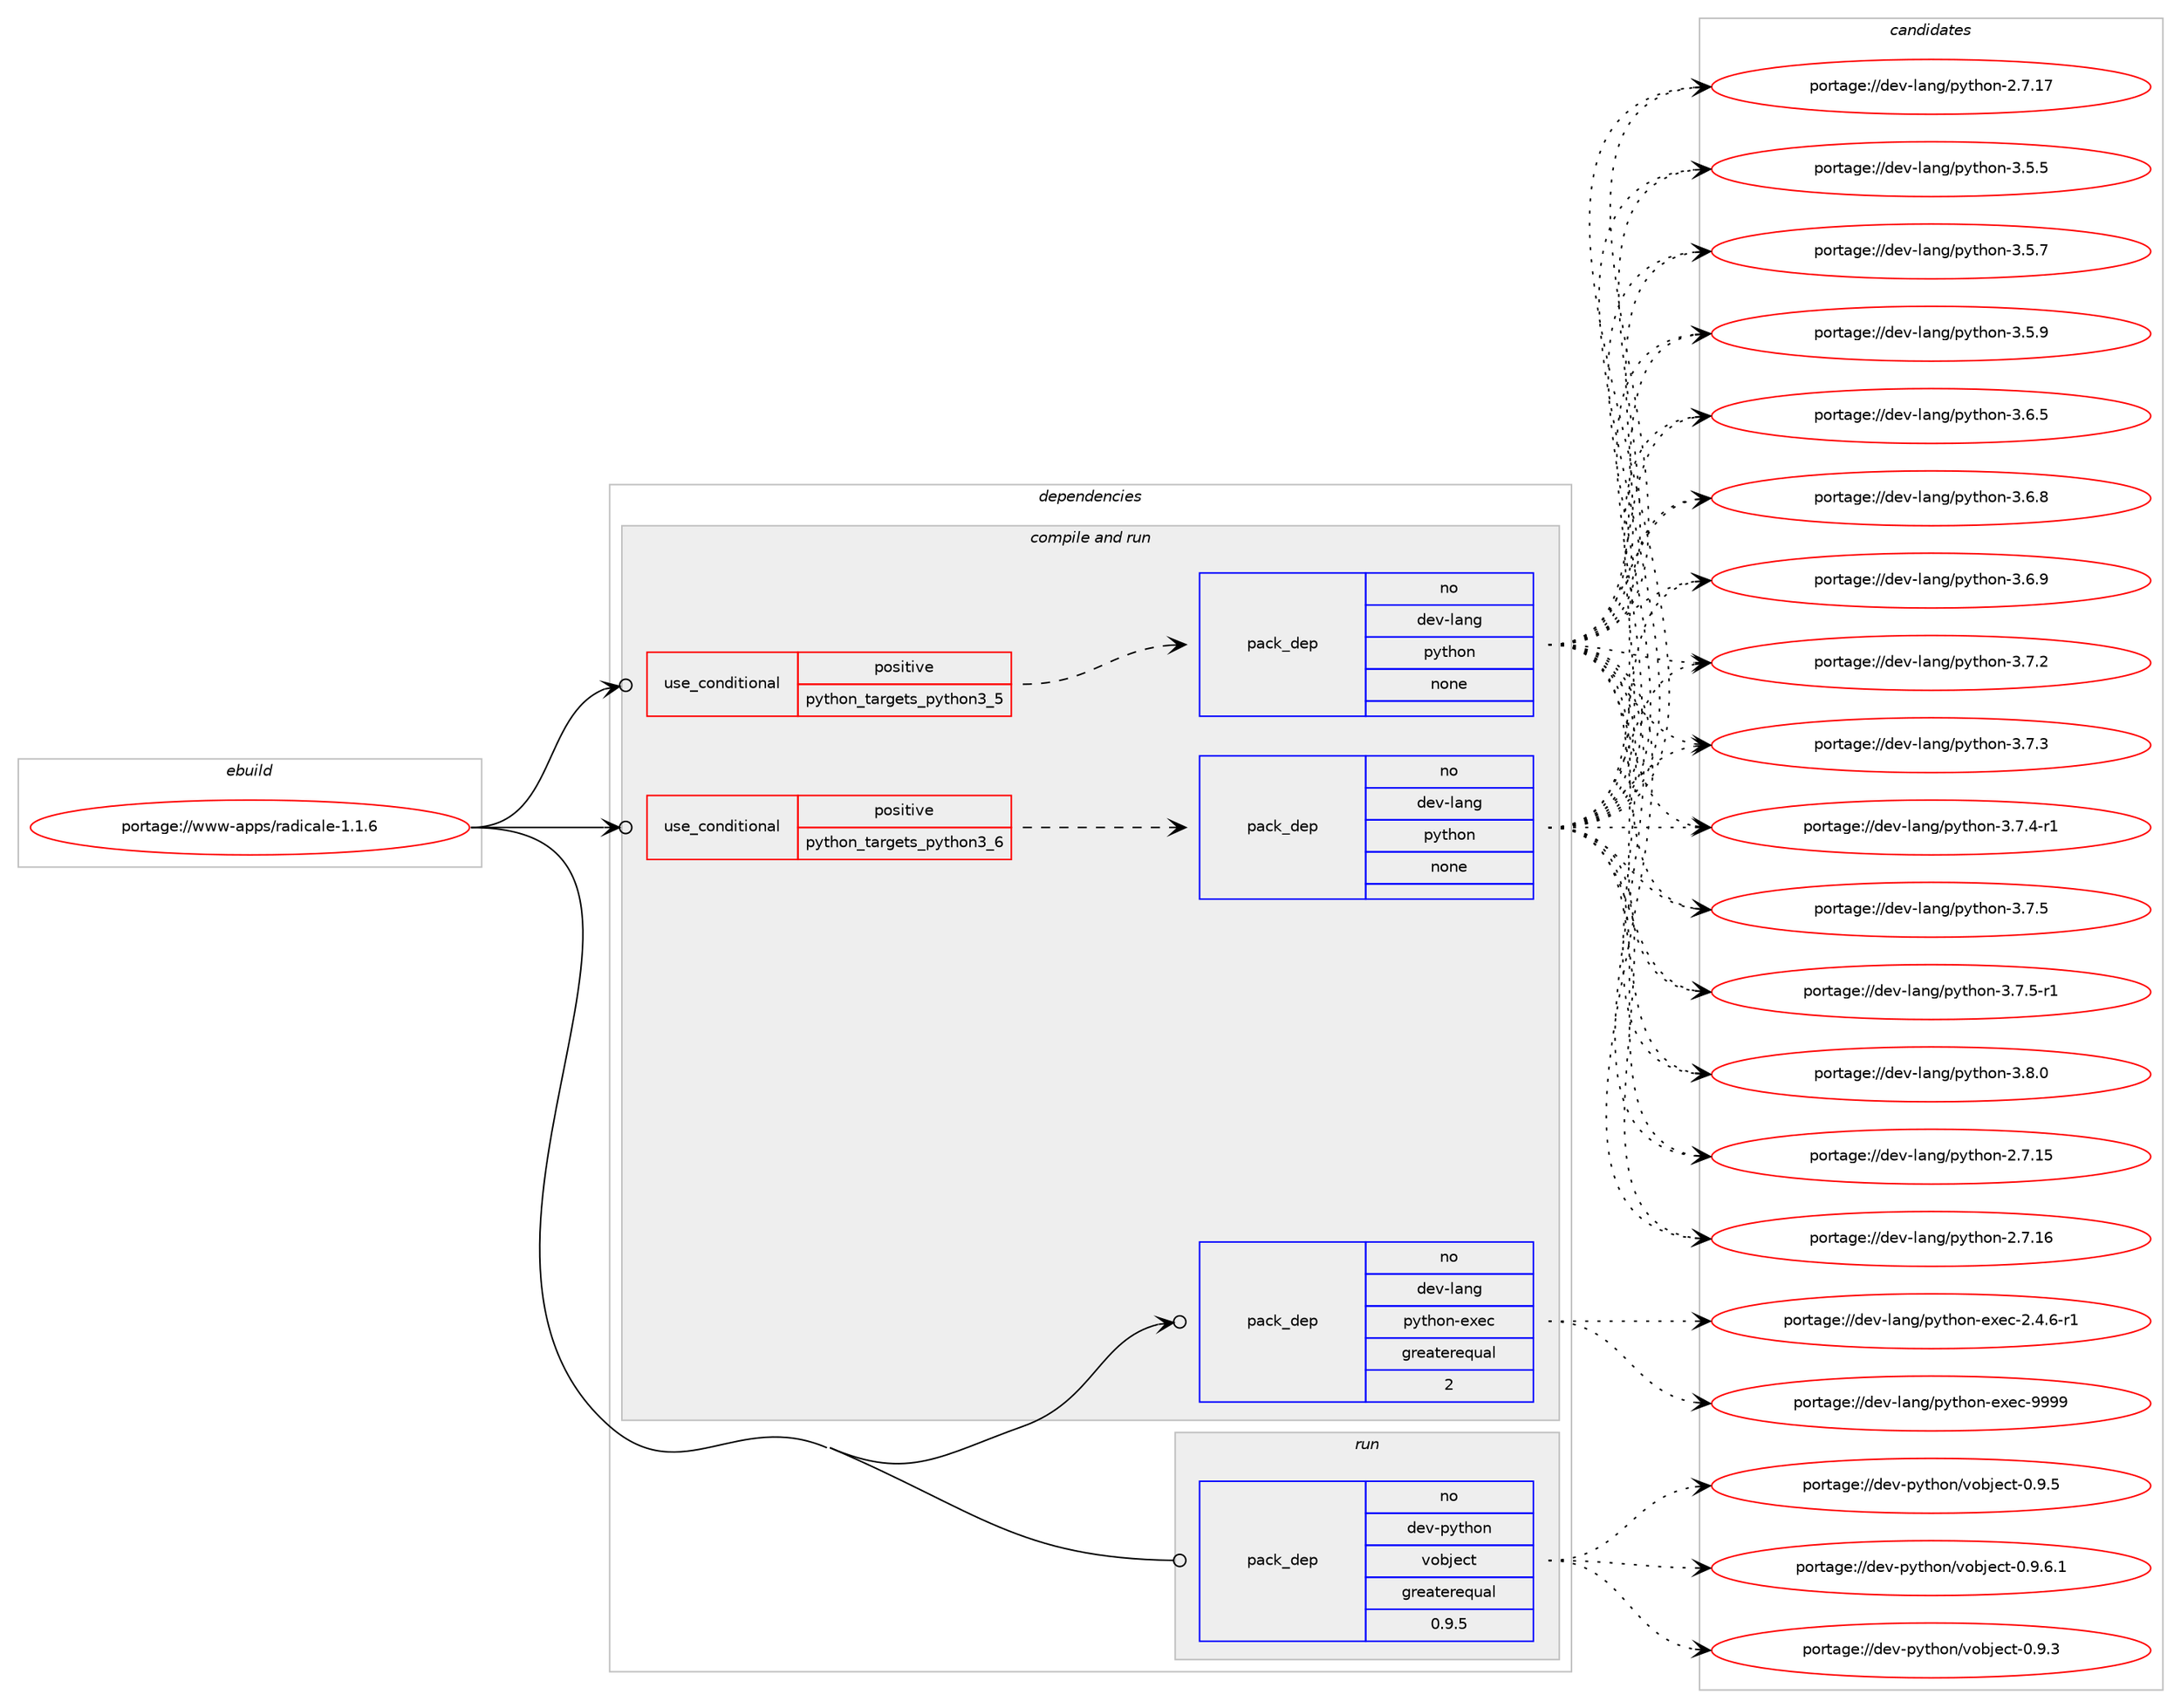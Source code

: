 digraph prolog {

# *************
# Graph options
# *************

newrank=true;
concentrate=true;
compound=true;
graph [rankdir=LR,fontname=Helvetica,fontsize=10,ranksep=1.5];#, ranksep=2.5, nodesep=0.2];
edge  [arrowhead=vee];
node  [fontname=Helvetica,fontsize=10];

# **********
# The ebuild
# **********

subgraph cluster_leftcol {
color=gray;
rank=same;
label=<<i>ebuild</i>>;
id [label="portage://www-apps/radicale-1.1.6", color=red, width=4, href="../www-apps/radicale-1.1.6.svg"];
}

# ****************
# The dependencies
# ****************

subgraph cluster_midcol {
color=gray;
label=<<i>dependencies</i>>;
subgraph cluster_compile {
fillcolor="#eeeeee";
style=filled;
label=<<i>compile</i>>;
}
subgraph cluster_compileandrun {
fillcolor="#eeeeee";
style=filled;
label=<<i>compile and run</i>>;
subgraph cond105768 {
dependency439459 [label=<<TABLE BORDER="0" CELLBORDER="1" CELLSPACING="0" CELLPADDING="4"><TR><TD ROWSPAN="3" CELLPADDING="10">use_conditional</TD></TR><TR><TD>positive</TD></TR><TR><TD>python_targets_python3_5</TD></TR></TABLE>>, shape=none, color=red];
subgraph pack325905 {
dependency439460 [label=<<TABLE BORDER="0" CELLBORDER="1" CELLSPACING="0" CELLPADDING="4" WIDTH="220"><TR><TD ROWSPAN="6" CELLPADDING="30">pack_dep</TD></TR><TR><TD WIDTH="110">no</TD></TR><TR><TD>dev-lang</TD></TR><TR><TD>python</TD></TR><TR><TD>none</TD></TR><TR><TD></TD></TR></TABLE>>, shape=none, color=blue];
}
dependency439459:e -> dependency439460:w [weight=20,style="dashed",arrowhead="vee"];
}
id:e -> dependency439459:w [weight=20,style="solid",arrowhead="odotvee"];
subgraph cond105769 {
dependency439461 [label=<<TABLE BORDER="0" CELLBORDER="1" CELLSPACING="0" CELLPADDING="4"><TR><TD ROWSPAN="3" CELLPADDING="10">use_conditional</TD></TR><TR><TD>positive</TD></TR><TR><TD>python_targets_python3_6</TD></TR></TABLE>>, shape=none, color=red];
subgraph pack325906 {
dependency439462 [label=<<TABLE BORDER="0" CELLBORDER="1" CELLSPACING="0" CELLPADDING="4" WIDTH="220"><TR><TD ROWSPAN="6" CELLPADDING="30">pack_dep</TD></TR><TR><TD WIDTH="110">no</TD></TR><TR><TD>dev-lang</TD></TR><TR><TD>python</TD></TR><TR><TD>none</TD></TR><TR><TD></TD></TR></TABLE>>, shape=none, color=blue];
}
dependency439461:e -> dependency439462:w [weight=20,style="dashed",arrowhead="vee"];
}
id:e -> dependency439461:w [weight=20,style="solid",arrowhead="odotvee"];
subgraph pack325907 {
dependency439463 [label=<<TABLE BORDER="0" CELLBORDER="1" CELLSPACING="0" CELLPADDING="4" WIDTH="220"><TR><TD ROWSPAN="6" CELLPADDING="30">pack_dep</TD></TR><TR><TD WIDTH="110">no</TD></TR><TR><TD>dev-lang</TD></TR><TR><TD>python-exec</TD></TR><TR><TD>greaterequal</TD></TR><TR><TD>2</TD></TR></TABLE>>, shape=none, color=blue];
}
id:e -> dependency439463:w [weight=20,style="solid",arrowhead="odotvee"];
}
subgraph cluster_run {
fillcolor="#eeeeee";
style=filled;
label=<<i>run</i>>;
subgraph pack325908 {
dependency439464 [label=<<TABLE BORDER="0" CELLBORDER="1" CELLSPACING="0" CELLPADDING="4" WIDTH="220"><TR><TD ROWSPAN="6" CELLPADDING="30">pack_dep</TD></TR><TR><TD WIDTH="110">no</TD></TR><TR><TD>dev-python</TD></TR><TR><TD>vobject</TD></TR><TR><TD>greaterequal</TD></TR><TR><TD>0.9.5</TD></TR></TABLE>>, shape=none, color=blue];
}
id:e -> dependency439464:w [weight=20,style="solid",arrowhead="odot"];
}
}

# **************
# The candidates
# **************

subgraph cluster_choices {
rank=same;
color=gray;
label=<<i>candidates</i>>;

subgraph choice325905 {
color=black;
nodesep=1;
choiceportage10010111845108971101034711212111610411111045504655464953 [label="portage://dev-lang/python-2.7.15", color=red, width=4,href="../dev-lang/python-2.7.15.svg"];
choiceportage10010111845108971101034711212111610411111045504655464954 [label="portage://dev-lang/python-2.7.16", color=red, width=4,href="../dev-lang/python-2.7.16.svg"];
choiceportage10010111845108971101034711212111610411111045504655464955 [label="portage://dev-lang/python-2.7.17", color=red, width=4,href="../dev-lang/python-2.7.17.svg"];
choiceportage100101118451089711010347112121116104111110455146534653 [label="portage://dev-lang/python-3.5.5", color=red, width=4,href="../dev-lang/python-3.5.5.svg"];
choiceportage100101118451089711010347112121116104111110455146534655 [label="portage://dev-lang/python-3.5.7", color=red, width=4,href="../dev-lang/python-3.5.7.svg"];
choiceportage100101118451089711010347112121116104111110455146534657 [label="portage://dev-lang/python-3.5.9", color=red, width=4,href="../dev-lang/python-3.5.9.svg"];
choiceportage100101118451089711010347112121116104111110455146544653 [label="portage://dev-lang/python-3.6.5", color=red, width=4,href="../dev-lang/python-3.6.5.svg"];
choiceportage100101118451089711010347112121116104111110455146544656 [label="portage://dev-lang/python-3.6.8", color=red, width=4,href="../dev-lang/python-3.6.8.svg"];
choiceportage100101118451089711010347112121116104111110455146544657 [label="portage://dev-lang/python-3.6.9", color=red, width=4,href="../dev-lang/python-3.6.9.svg"];
choiceportage100101118451089711010347112121116104111110455146554650 [label="portage://dev-lang/python-3.7.2", color=red, width=4,href="../dev-lang/python-3.7.2.svg"];
choiceportage100101118451089711010347112121116104111110455146554651 [label="portage://dev-lang/python-3.7.3", color=red, width=4,href="../dev-lang/python-3.7.3.svg"];
choiceportage1001011184510897110103471121211161041111104551465546524511449 [label="portage://dev-lang/python-3.7.4-r1", color=red, width=4,href="../dev-lang/python-3.7.4-r1.svg"];
choiceportage100101118451089711010347112121116104111110455146554653 [label="portage://dev-lang/python-3.7.5", color=red, width=4,href="../dev-lang/python-3.7.5.svg"];
choiceportage1001011184510897110103471121211161041111104551465546534511449 [label="portage://dev-lang/python-3.7.5-r1", color=red, width=4,href="../dev-lang/python-3.7.5-r1.svg"];
choiceportage100101118451089711010347112121116104111110455146564648 [label="portage://dev-lang/python-3.8.0", color=red, width=4,href="../dev-lang/python-3.8.0.svg"];
dependency439460:e -> choiceportage10010111845108971101034711212111610411111045504655464953:w [style=dotted,weight="100"];
dependency439460:e -> choiceportage10010111845108971101034711212111610411111045504655464954:w [style=dotted,weight="100"];
dependency439460:e -> choiceportage10010111845108971101034711212111610411111045504655464955:w [style=dotted,weight="100"];
dependency439460:e -> choiceportage100101118451089711010347112121116104111110455146534653:w [style=dotted,weight="100"];
dependency439460:e -> choiceportage100101118451089711010347112121116104111110455146534655:w [style=dotted,weight="100"];
dependency439460:e -> choiceportage100101118451089711010347112121116104111110455146534657:w [style=dotted,weight="100"];
dependency439460:e -> choiceportage100101118451089711010347112121116104111110455146544653:w [style=dotted,weight="100"];
dependency439460:e -> choiceportage100101118451089711010347112121116104111110455146544656:w [style=dotted,weight="100"];
dependency439460:e -> choiceportage100101118451089711010347112121116104111110455146544657:w [style=dotted,weight="100"];
dependency439460:e -> choiceportage100101118451089711010347112121116104111110455146554650:w [style=dotted,weight="100"];
dependency439460:e -> choiceportage100101118451089711010347112121116104111110455146554651:w [style=dotted,weight="100"];
dependency439460:e -> choiceportage1001011184510897110103471121211161041111104551465546524511449:w [style=dotted,weight="100"];
dependency439460:e -> choiceportage100101118451089711010347112121116104111110455146554653:w [style=dotted,weight="100"];
dependency439460:e -> choiceportage1001011184510897110103471121211161041111104551465546534511449:w [style=dotted,weight="100"];
dependency439460:e -> choiceportage100101118451089711010347112121116104111110455146564648:w [style=dotted,weight="100"];
}
subgraph choice325906 {
color=black;
nodesep=1;
choiceportage10010111845108971101034711212111610411111045504655464953 [label="portage://dev-lang/python-2.7.15", color=red, width=4,href="../dev-lang/python-2.7.15.svg"];
choiceportage10010111845108971101034711212111610411111045504655464954 [label="portage://dev-lang/python-2.7.16", color=red, width=4,href="../dev-lang/python-2.7.16.svg"];
choiceportage10010111845108971101034711212111610411111045504655464955 [label="portage://dev-lang/python-2.7.17", color=red, width=4,href="../dev-lang/python-2.7.17.svg"];
choiceportage100101118451089711010347112121116104111110455146534653 [label="portage://dev-lang/python-3.5.5", color=red, width=4,href="../dev-lang/python-3.5.5.svg"];
choiceportage100101118451089711010347112121116104111110455146534655 [label="portage://dev-lang/python-3.5.7", color=red, width=4,href="../dev-lang/python-3.5.7.svg"];
choiceportage100101118451089711010347112121116104111110455146534657 [label="portage://dev-lang/python-3.5.9", color=red, width=4,href="../dev-lang/python-3.5.9.svg"];
choiceportage100101118451089711010347112121116104111110455146544653 [label="portage://dev-lang/python-3.6.5", color=red, width=4,href="../dev-lang/python-3.6.5.svg"];
choiceportage100101118451089711010347112121116104111110455146544656 [label="portage://dev-lang/python-3.6.8", color=red, width=4,href="../dev-lang/python-3.6.8.svg"];
choiceportage100101118451089711010347112121116104111110455146544657 [label="portage://dev-lang/python-3.6.9", color=red, width=4,href="../dev-lang/python-3.6.9.svg"];
choiceportage100101118451089711010347112121116104111110455146554650 [label="portage://dev-lang/python-3.7.2", color=red, width=4,href="../dev-lang/python-3.7.2.svg"];
choiceportage100101118451089711010347112121116104111110455146554651 [label="portage://dev-lang/python-3.7.3", color=red, width=4,href="../dev-lang/python-3.7.3.svg"];
choiceportage1001011184510897110103471121211161041111104551465546524511449 [label="portage://dev-lang/python-3.7.4-r1", color=red, width=4,href="../dev-lang/python-3.7.4-r1.svg"];
choiceportage100101118451089711010347112121116104111110455146554653 [label="portage://dev-lang/python-3.7.5", color=red, width=4,href="../dev-lang/python-3.7.5.svg"];
choiceportage1001011184510897110103471121211161041111104551465546534511449 [label="portage://dev-lang/python-3.7.5-r1", color=red, width=4,href="../dev-lang/python-3.7.5-r1.svg"];
choiceportage100101118451089711010347112121116104111110455146564648 [label="portage://dev-lang/python-3.8.0", color=red, width=4,href="../dev-lang/python-3.8.0.svg"];
dependency439462:e -> choiceportage10010111845108971101034711212111610411111045504655464953:w [style=dotted,weight="100"];
dependency439462:e -> choiceportage10010111845108971101034711212111610411111045504655464954:w [style=dotted,weight="100"];
dependency439462:e -> choiceportage10010111845108971101034711212111610411111045504655464955:w [style=dotted,weight="100"];
dependency439462:e -> choiceportage100101118451089711010347112121116104111110455146534653:w [style=dotted,weight="100"];
dependency439462:e -> choiceportage100101118451089711010347112121116104111110455146534655:w [style=dotted,weight="100"];
dependency439462:e -> choiceportage100101118451089711010347112121116104111110455146534657:w [style=dotted,weight="100"];
dependency439462:e -> choiceportage100101118451089711010347112121116104111110455146544653:w [style=dotted,weight="100"];
dependency439462:e -> choiceportage100101118451089711010347112121116104111110455146544656:w [style=dotted,weight="100"];
dependency439462:e -> choiceportage100101118451089711010347112121116104111110455146544657:w [style=dotted,weight="100"];
dependency439462:e -> choiceportage100101118451089711010347112121116104111110455146554650:w [style=dotted,weight="100"];
dependency439462:e -> choiceportage100101118451089711010347112121116104111110455146554651:w [style=dotted,weight="100"];
dependency439462:e -> choiceportage1001011184510897110103471121211161041111104551465546524511449:w [style=dotted,weight="100"];
dependency439462:e -> choiceportage100101118451089711010347112121116104111110455146554653:w [style=dotted,weight="100"];
dependency439462:e -> choiceportage1001011184510897110103471121211161041111104551465546534511449:w [style=dotted,weight="100"];
dependency439462:e -> choiceportage100101118451089711010347112121116104111110455146564648:w [style=dotted,weight="100"];
}
subgraph choice325907 {
color=black;
nodesep=1;
choiceportage10010111845108971101034711212111610411111045101120101994550465246544511449 [label="portage://dev-lang/python-exec-2.4.6-r1", color=red, width=4,href="../dev-lang/python-exec-2.4.6-r1.svg"];
choiceportage10010111845108971101034711212111610411111045101120101994557575757 [label="portage://dev-lang/python-exec-9999", color=red, width=4,href="../dev-lang/python-exec-9999.svg"];
dependency439463:e -> choiceportage10010111845108971101034711212111610411111045101120101994550465246544511449:w [style=dotted,weight="100"];
dependency439463:e -> choiceportage10010111845108971101034711212111610411111045101120101994557575757:w [style=dotted,weight="100"];
}
subgraph choice325908 {
color=black;
nodesep=1;
choiceportage10010111845112121116104111110471181119810610199116454846574651 [label="portage://dev-python/vobject-0.9.3", color=red, width=4,href="../dev-python/vobject-0.9.3.svg"];
choiceportage10010111845112121116104111110471181119810610199116454846574653 [label="portage://dev-python/vobject-0.9.5", color=red, width=4,href="../dev-python/vobject-0.9.5.svg"];
choiceportage100101118451121211161041111104711811198106101991164548465746544649 [label="portage://dev-python/vobject-0.9.6.1", color=red, width=4,href="../dev-python/vobject-0.9.6.1.svg"];
dependency439464:e -> choiceportage10010111845112121116104111110471181119810610199116454846574651:w [style=dotted,weight="100"];
dependency439464:e -> choiceportage10010111845112121116104111110471181119810610199116454846574653:w [style=dotted,weight="100"];
dependency439464:e -> choiceportage100101118451121211161041111104711811198106101991164548465746544649:w [style=dotted,weight="100"];
}
}

}
